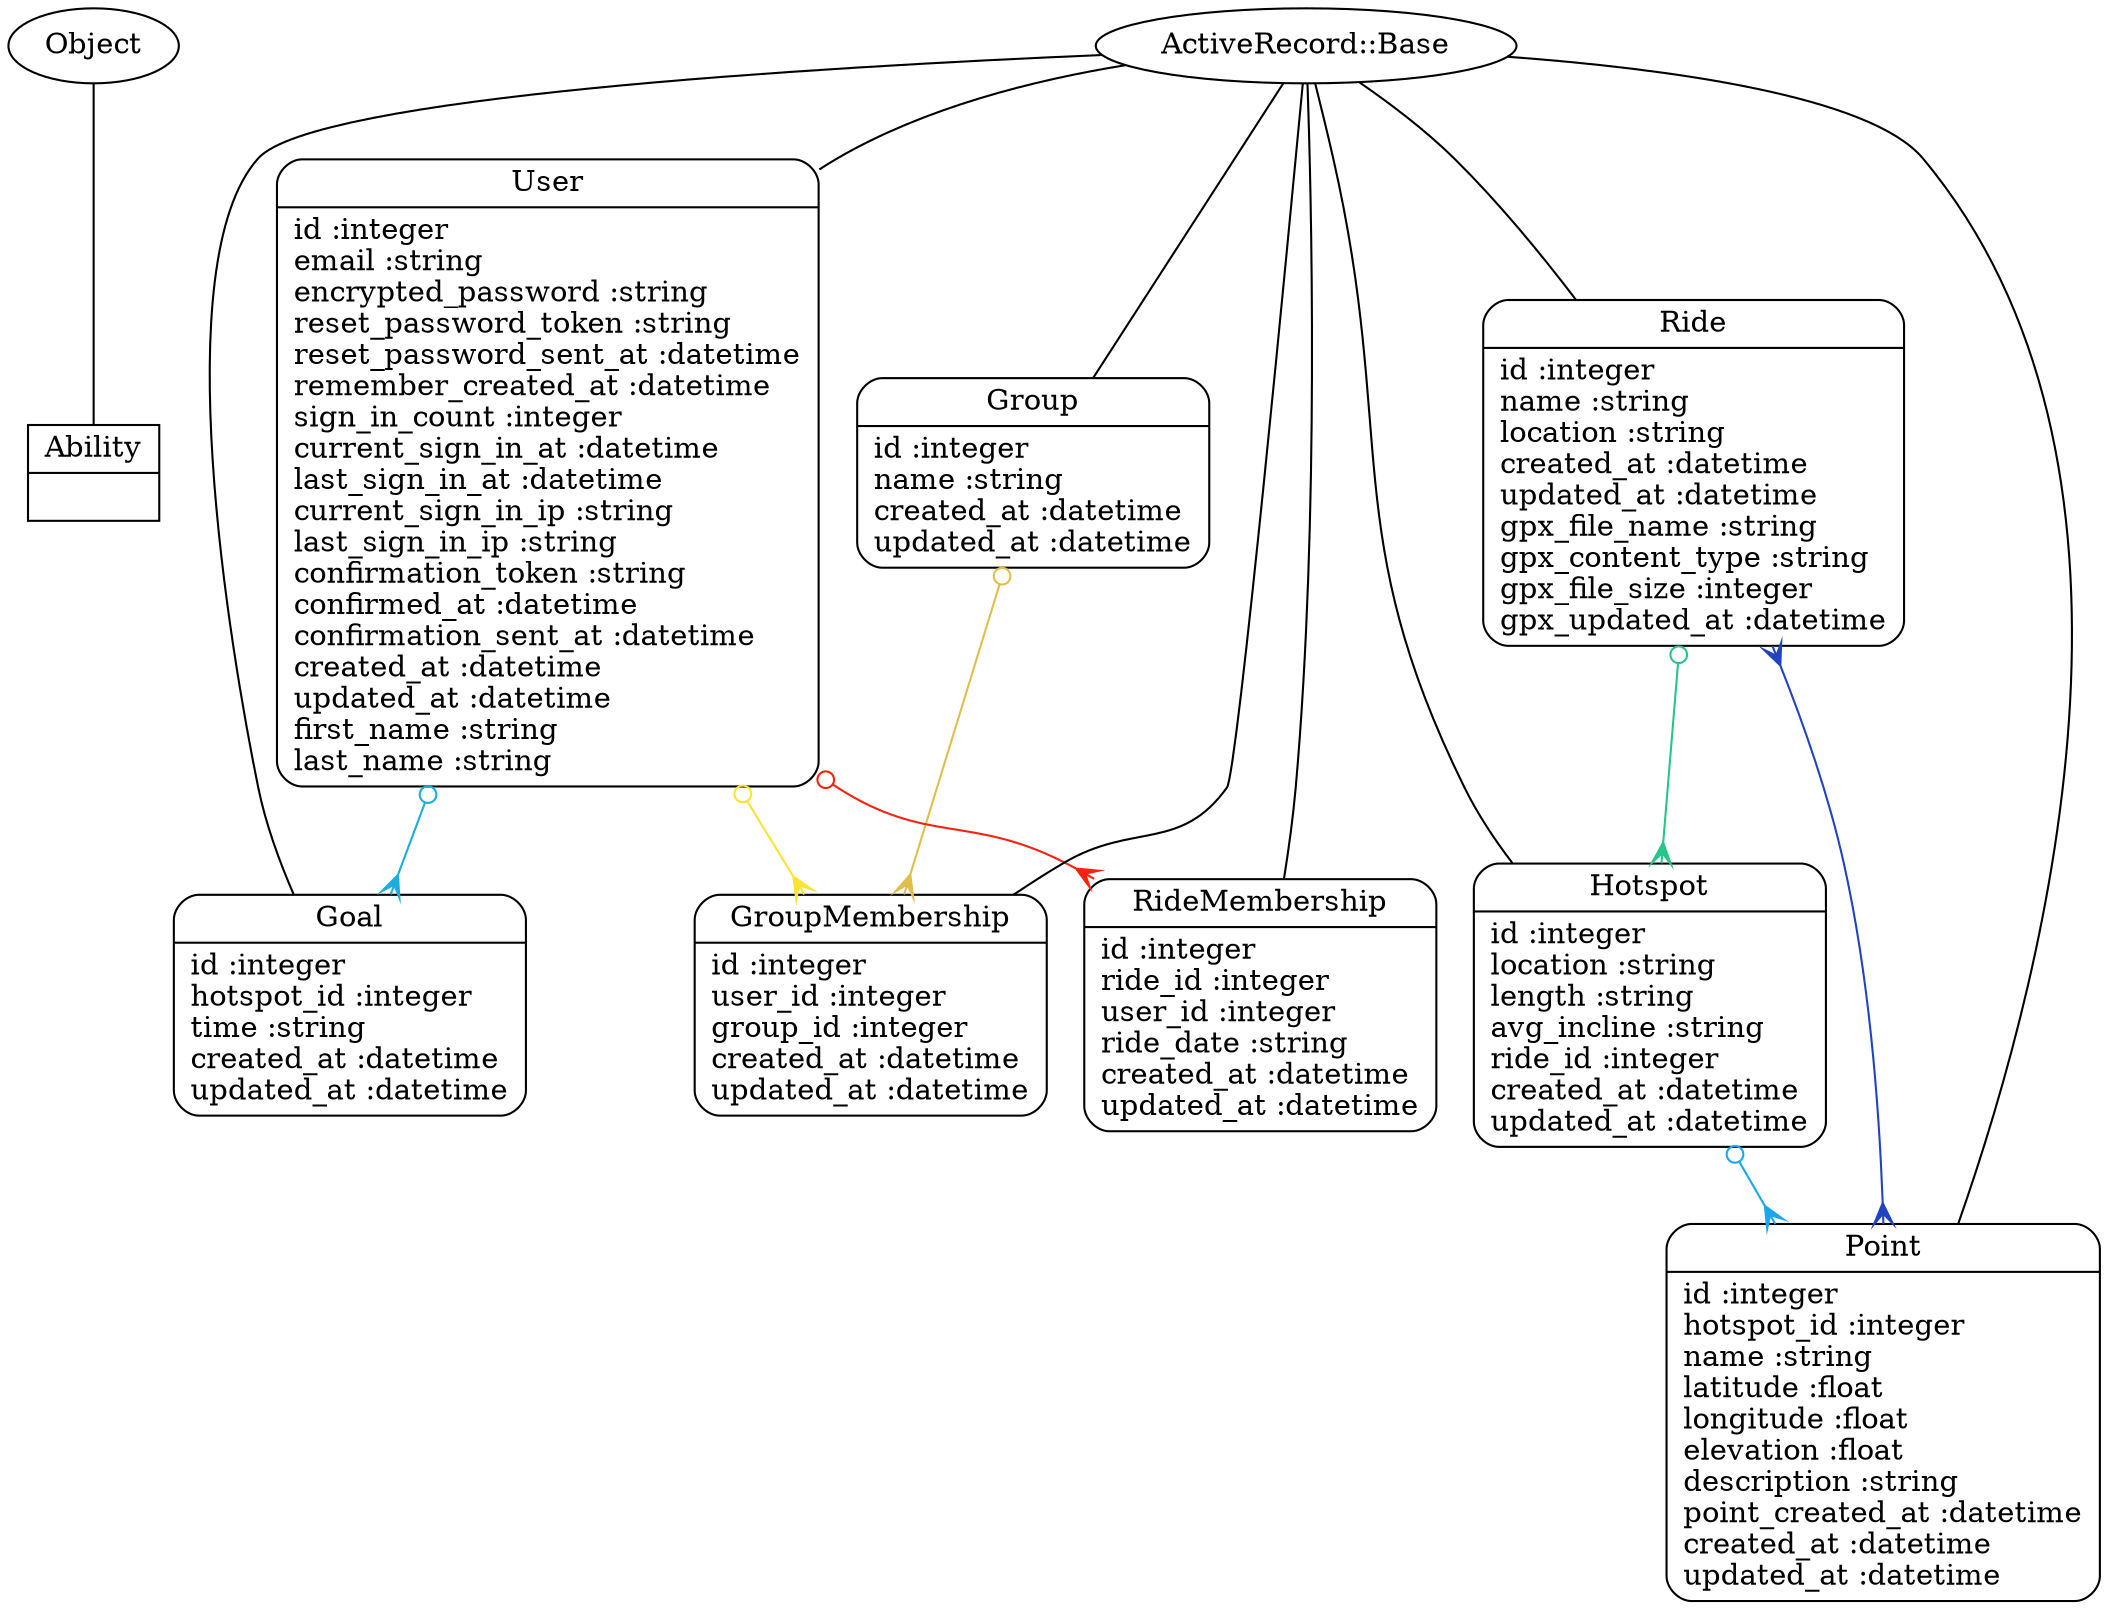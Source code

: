 digraph models_diagram {
	graph[overlap=false, splines=true]
	"Ability" [shape=record, label="{Ability|}"]
	"Goal" [shape=Mrecord, label="{Goal|id :integer\lhotspot_id :integer\ltime :string\lcreated_at :datetime\lupdated_at :datetime\l}"]
	"Group" [shape=Mrecord, label="{Group|id :integer\lname :string\lcreated_at :datetime\lupdated_at :datetime\l}"]
	"GroupMembership" [shape=Mrecord, label="{GroupMembership|id :integer\luser_id :integer\lgroup_id :integer\lcreated_at :datetime\lupdated_at :datetime\l}"]
	"Hotspot" [shape=Mrecord, label="{Hotspot|id :integer\llocation :string\llength :string\lavg_incline :string\lride_id :integer\lcreated_at :datetime\lupdated_at :datetime\l}"]
	"Point" [shape=Mrecord, label="{Point|id :integer\lhotspot_id :integer\lname :string\llatitude :float\llongitude :float\lelevation :float\ldescription :string\lpoint_created_at :datetime\lcreated_at :datetime\lupdated_at :datetime\l}"]
	"Ride" [shape=Mrecord, label="{Ride|id :integer\lname :string\llocation :string\lcreated_at :datetime\lupdated_at :datetime\lgpx_file_name :string\lgpx_content_type :string\lgpx_file_size :integer\lgpx_updated_at :datetime\l}"]
	"RideMembership" [shape=Mrecord, label="{RideMembership|id :integer\lride_id :integer\luser_id :integer\lride_date :string\lcreated_at :datetime\lupdated_at :datetime\l}"]
	"User" [shape=Mrecord, label="{User|id :integer\lemail :string\lencrypted_password :string\lreset_password_token :string\lreset_password_sent_at :datetime\lremember_created_at :datetime\lsign_in_count :integer\lcurrent_sign_in_at :datetime\llast_sign_in_at :datetime\lcurrent_sign_in_ip :string\llast_sign_in_ip :string\lconfirmation_token :string\lconfirmed_at :datetime\lconfirmation_sent_at :datetime\lcreated_at :datetime\lupdated_at :datetime\lfirst_name :string\llast_name :string\l}"]
	"Object" -> "Ability" [label="", arrowhead="none", arrowtail="onormal"]
	"ActiveRecord::Base" -> "Goal" [label="", arrowhead="none", arrowtail="onormal"]
	"Group" -> "GroupMembership" [arrowtail=odot, arrowhead=crow, dir=both color="#E1BE49"]
	"ActiveRecord::Base" -> "Group" [label="", arrowhead="none", arrowtail="onormal"]
	"ActiveRecord::Base" -> "GroupMembership" [label="", arrowhead="none", arrowtail="onormal"]
	"Hotspot" -> "Point" [arrowtail=odot, arrowhead=crow, dir=both color="#1BA6F1"]
	"ActiveRecord::Base" -> "Hotspot" [label="", arrowhead="none", arrowtail="onormal"]
	"ActiveRecord::Base" -> "Point" [label="", arrowhead="none", arrowtail="onormal"]
	"Ride" -> "Hotspot" [arrowtail=odot, arrowhead=crow, dir=both color="#26C589"]
	"Ride" -> "Point" [arrowtail=crow, arrowhead=crow, dir=both color="#2143C2"]
	"ActiveRecord::Base" -> "Ride" [label="", arrowhead="none", arrowtail="onormal"]
	"ActiveRecord::Base" -> "RideMembership" [label="", arrowhead="none", arrowtail="onormal"]
	"User" -> "Goal" [arrowtail=odot, arrowhead=crow, dir=both color="#1BADDE"]
	"User" -> "GroupMembership" [arrowtail=odot, arrowhead=crow, dir=both color="#FAE430"]
	"User" -> "RideMembership" [arrowtail=odot, arrowhead=crow, dir=both color="#F4220E"]
	"ActiveRecord::Base" -> "User" [label="", arrowhead="none", arrowtail="onormal"]
}
